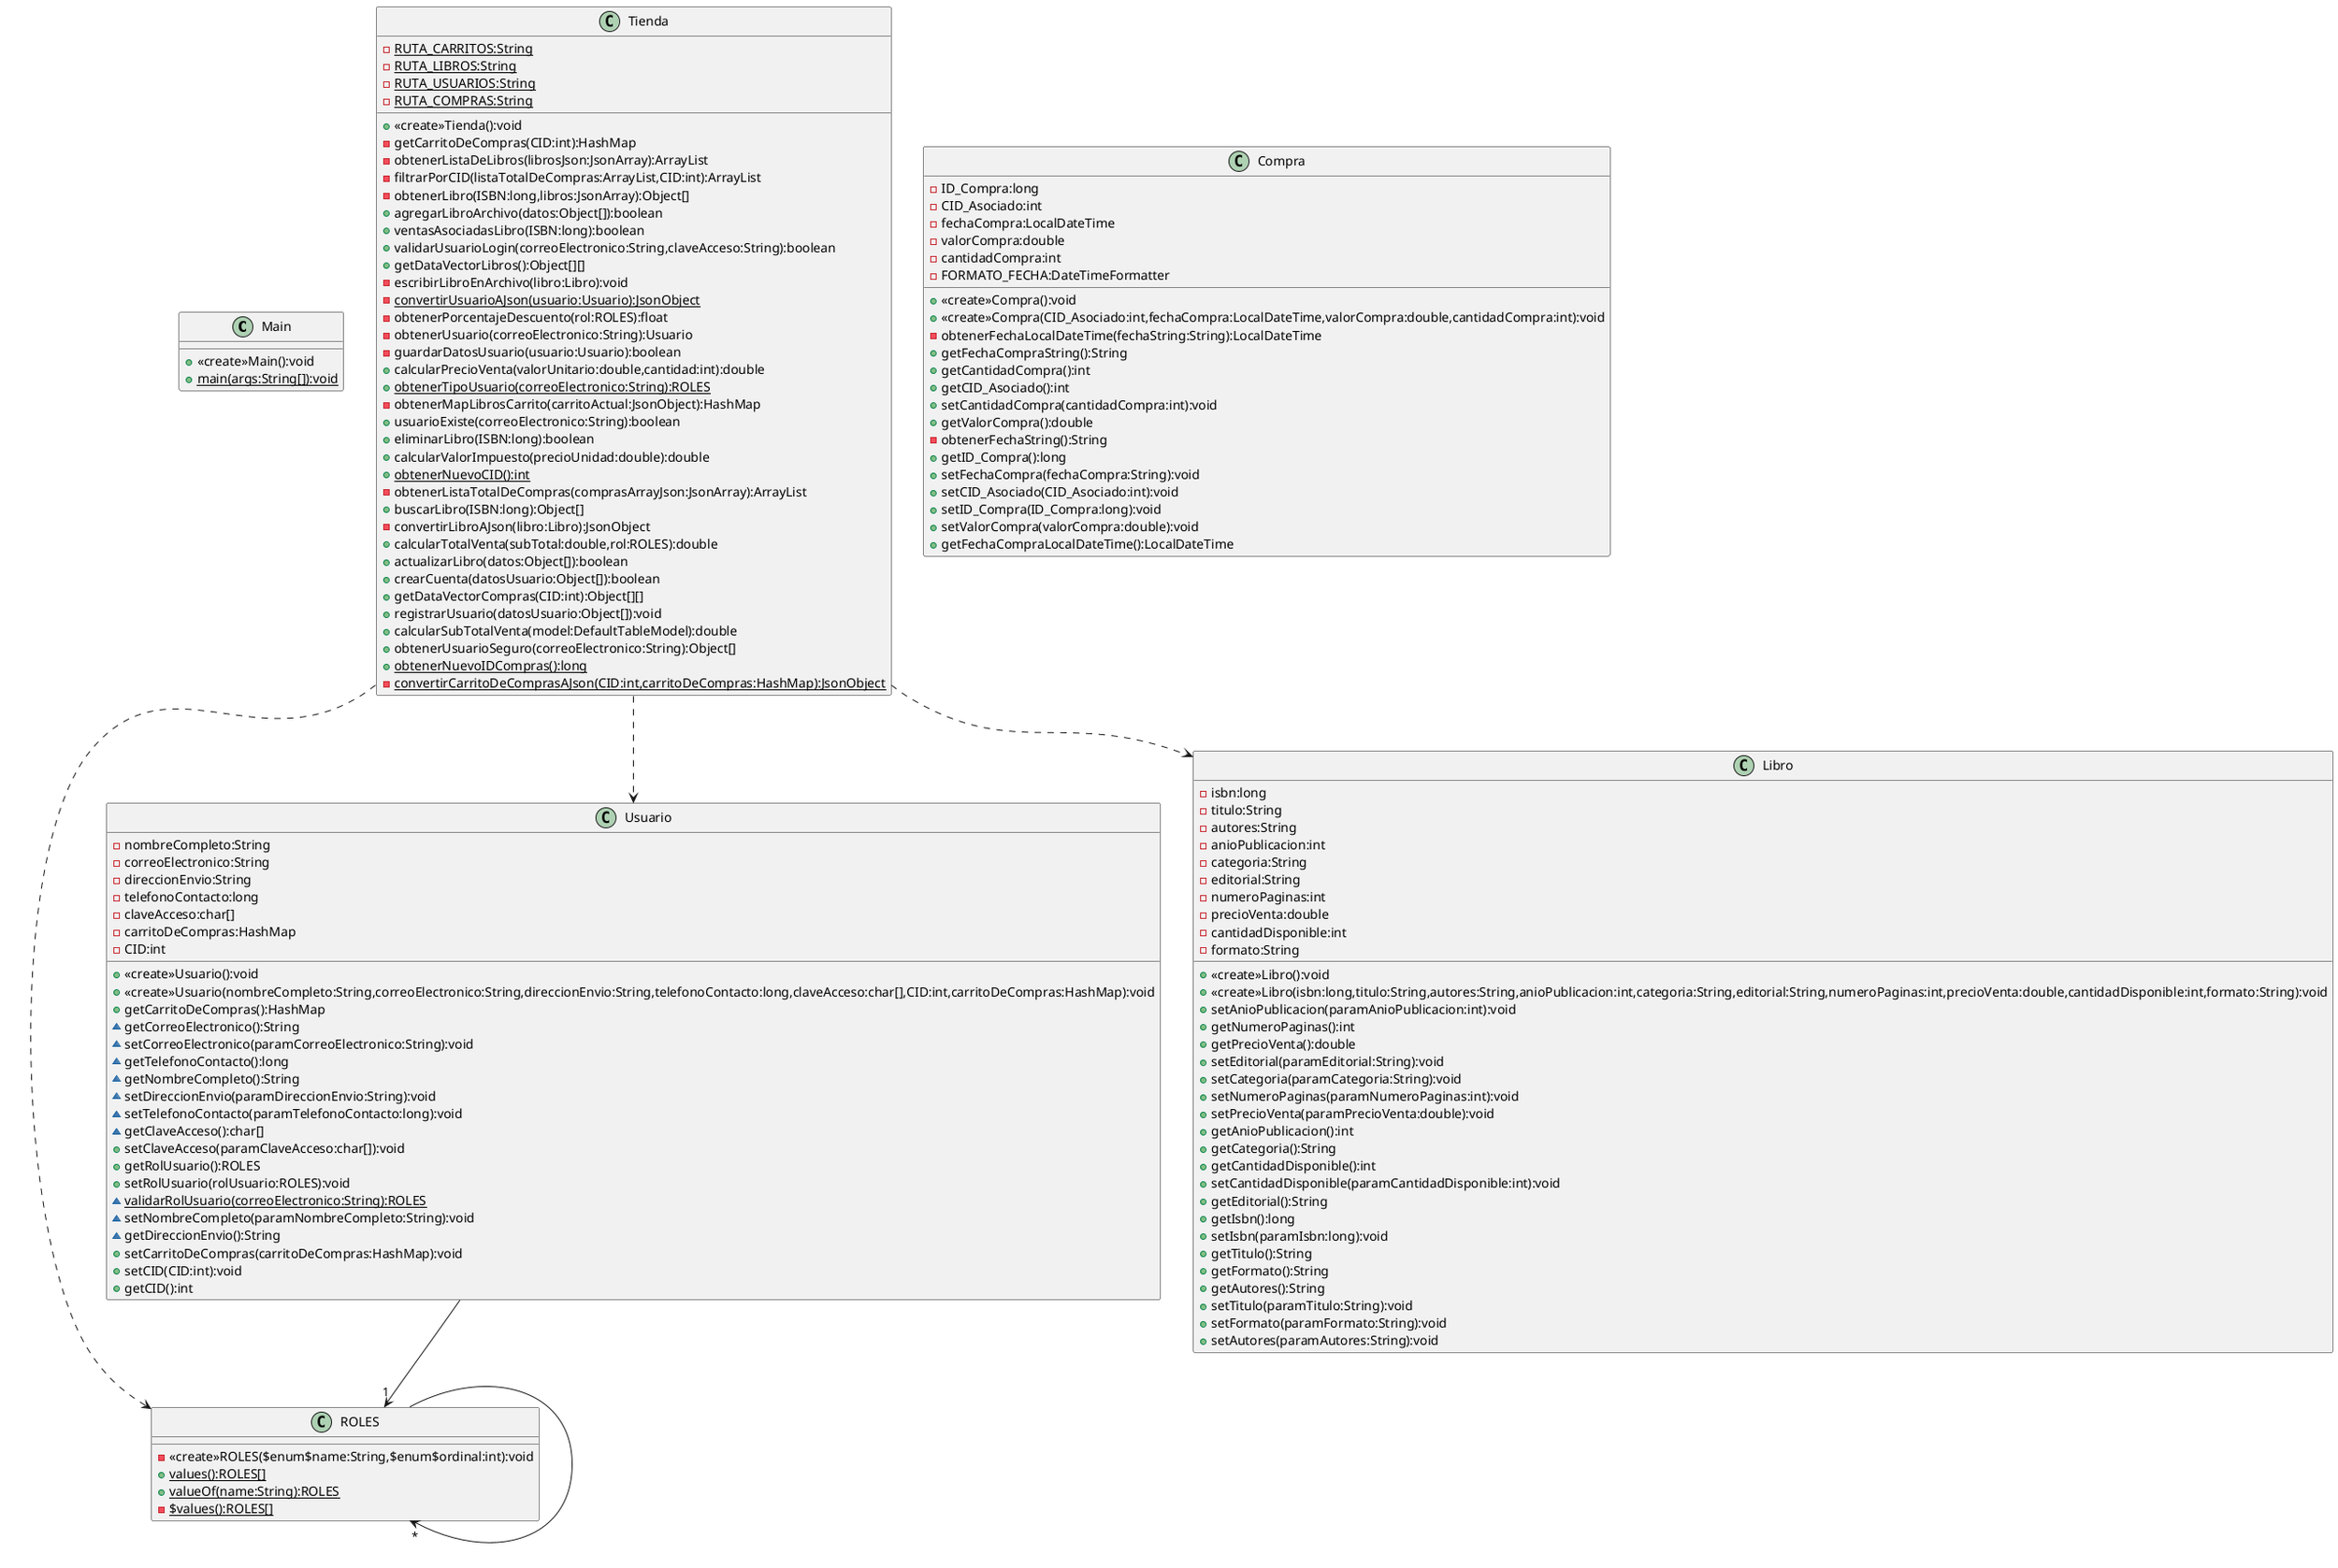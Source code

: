 @startuml
class Main {
    +<<create>>Main():void
    + {static} main(args:String[]):void
}
class ROLES {
    -<<create>>ROLES($enum$name:String,$enum$ordinal:int):void
    + {static} values():ROLES[]
    + {static} valueOf(name:String):ROLES
    - {static} $values():ROLES[]
}
class Compra {
    -ID_Compra:long
    -CID_Asociado:int
    -fechaCompra:LocalDateTime
    -valorCompra:double
    -cantidadCompra:int
    -FORMATO_FECHA:DateTimeFormatter
    +<<create>>Compra():void
    +<<create>>Compra(CID_Asociado:int,fechaCompra:LocalDateTime,valorCompra:double,cantidadCompra:int):void
    -obtenerFechaLocalDateTime(fechaString:String):LocalDateTime
    +getFechaCompraString():String
    +getCantidadCompra():int
    +getCID_Asociado():int
    +setCantidadCompra(cantidadCompra:int):void
    +getValorCompra():double
    -obtenerFechaString():String
    +getID_Compra():long
    +setFechaCompra(fechaCompra:String):void
    +setCID_Asociado(CID_Asociado:int):void
    +setID_Compra(ID_Compra:long):void
    +setValorCompra(valorCompra:double):void
    +getFechaCompraLocalDateTime():LocalDateTime
}
class Tienda {
    - {static} RUTA_CARRITOS:String
    - {static} RUTA_LIBROS:String
    - {static} RUTA_USUARIOS:String
    - {static} RUTA_COMPRAS:String
    +<<create>>Tienda():void
    -getCarritoDeCompras(CID:int):HashMap
    -obtenerListaDeLibros(librosJson:JsonArray):ArrayList
    -filtrarPorCID(listaTotalDeCompras:ArrayList,CID:int):ArrayList
    -obtenerLibro(ISBN:long,libros:JsonArray):Object[]
    +agregarLibroArchivo(datos:Object[]):boolean
    +ventasAsociadasLibro(ISBN:long):boolean
    +validarUsuarioLogin(correoElectronico:String,claveAcceso:String):boolean
    +getDataVectorLibros():Object[][]
    -escribirLibroEnArchivo(libro:Libro):void
    - {static} convertirUsuarioAJson(usuario:Usuario):JsonObject
    -obtenerPorcentajeDescuento(rol:ROLES):float
    -obtenerUsuario(correoElectronico:String):Usuario
    -guardarDatosUsuario(usuario:Usuario):boolean
    +calcularPrecioVenta(valorUnitario:double,cantidad:int):double
    + {static} obtenerTipoUsuario(correoElectronico:String):ROLES
    -obtenerMapLibrosCarrito(carritoActual:JsonObject):HashMap
    +usuarioExiste(correoElectronico:String):boolean
    +eliminarLibro(ISBN:long):boolean
    +calcularValorImpuesto(precioUnidad:double):double
    + {static} obtenerNuevoCID():int
    -obtenerListaTotalDeCompras(comprasArrayJson:JsonArray):ArrayList
    +buscarLibro(ISBN:long):Object[]
    -convertirLibroAJson(libro:Libro):JsonObject
    +calcularTotalVenta(subTotal:double,rol:ROLES):double
    +actualizarLibro(datos:Object[]):boolean
    +crearCuenta(datosUsuario:Object[]):boolean
    +getDataVectorCompras(CID:int):Object[][]
    +registrarUsuario(datosUsuario:Object[]):void
    +calcularSubTotalVenta(model:DefaultTableModel):double
    +obtenerUsuarioSeguro(correoElectronico:String):Object[]
    + {static} obtenerNuevoIDCompras():long
    - {static} convertirCarritoDeComprasAJson(CID:int,carritoDeCompras:HashMap):JsonObject
}
class Usuario {
    -nombreCompleto:String
    -correoElectronico:String
    -direccionEnvio:String
    -telefonoContacto:long
    -claveAcceso:char[]
    -carritoDeCompras:HashMap
    -CID:int
    +<<create>>Usuario():void
    +<<create>>Usuario(nombreCompleto:String,correoElectronico:String,direccionEnvio:String,telefonoContacto:long,claveAcceso:char[],CID:int,carritoDeCompras:HashMap):void
    +getCarritoDeCompras():HashMap
    ~getCorreoElectronico():String
    ~setCorreoElectronico(paramCorreoElectronico:String):void
    ~getTelefonoContacto():long
    ~getNombreCompleto():String
    ~setDireccionEnvio(paramDireccionEnvio:String):void
    ~setTelefonoContacto(paramTelefonoContacto:long):void
    ~getClaveAcceso():char[]
    +setClaveAcceso(paramClaveAcceso:char[]):void
    +getRolUsuario():ROLES
    +setRolUsuario(rolUsuario:ROLES):void
    ~ {static} validarRolUsuario(correoElectronico:String):ROLES
    ~setNombreCompleto(paramNombreCompleto:String):void
    ~getDireccionEnvio():String
    +setCarritoDeCompras(carritoDeCompras:HashMap):void
    +setCID(CID:int):void
    +getCID():int
}
class Libro {
    -isbn:long
    -titulo:String
    -autores:String
    -anioPublicacion:int
    -categoria:String
    -editorial:String
    -numeroPaginas:int
    -precioVenta:double
    -cantidadDisponible:int
    -formato:String
    +<<create>>Libro():void
    +<<create>>Libro(isbn:long,titulo:String,autores:String,anioPublicacion:int,categoria:String,editorial:String,numeroPaginas:int,precioVenta:double,cantidadDisponible:int,formato:String):void
    +setAnioPublicacion(paramAnioPublicacion:int):void
    +getNumeroPaginas():int
    +getPrecioVenta():double
    +setEditorial(paramEditorial:String):void
    +setCategoria(paramCategoria:String):void
    +setNumeroPaginas(paramNumeroPaginas:int):void
    +setPrecioVenta(paramPrecioVenta:double):void
    +getAnioPublicacion():int
    +getCategoria():String
    +getCantidadDisponible():int
    +setCantidadDisponible(paramCantidadDisponible:int):void
    +getEditorial():String
    +getIsbn():long
    +setIsbn(paramIsbn:long):void
    +getTitulo():String
    +getFormato():String
    +getAutores():String
    +setTitulo(paramTitulo:String):void
    +setFormato(paramFormato:String):void
    +setAutores(paramAutores:String):void
}

ROLES --> "*" ROLES
Tienda ..> Libro
Tienda ..> Usuario
Tienda ..> ROLES
Usuario --> "1" ROLES

@enduml